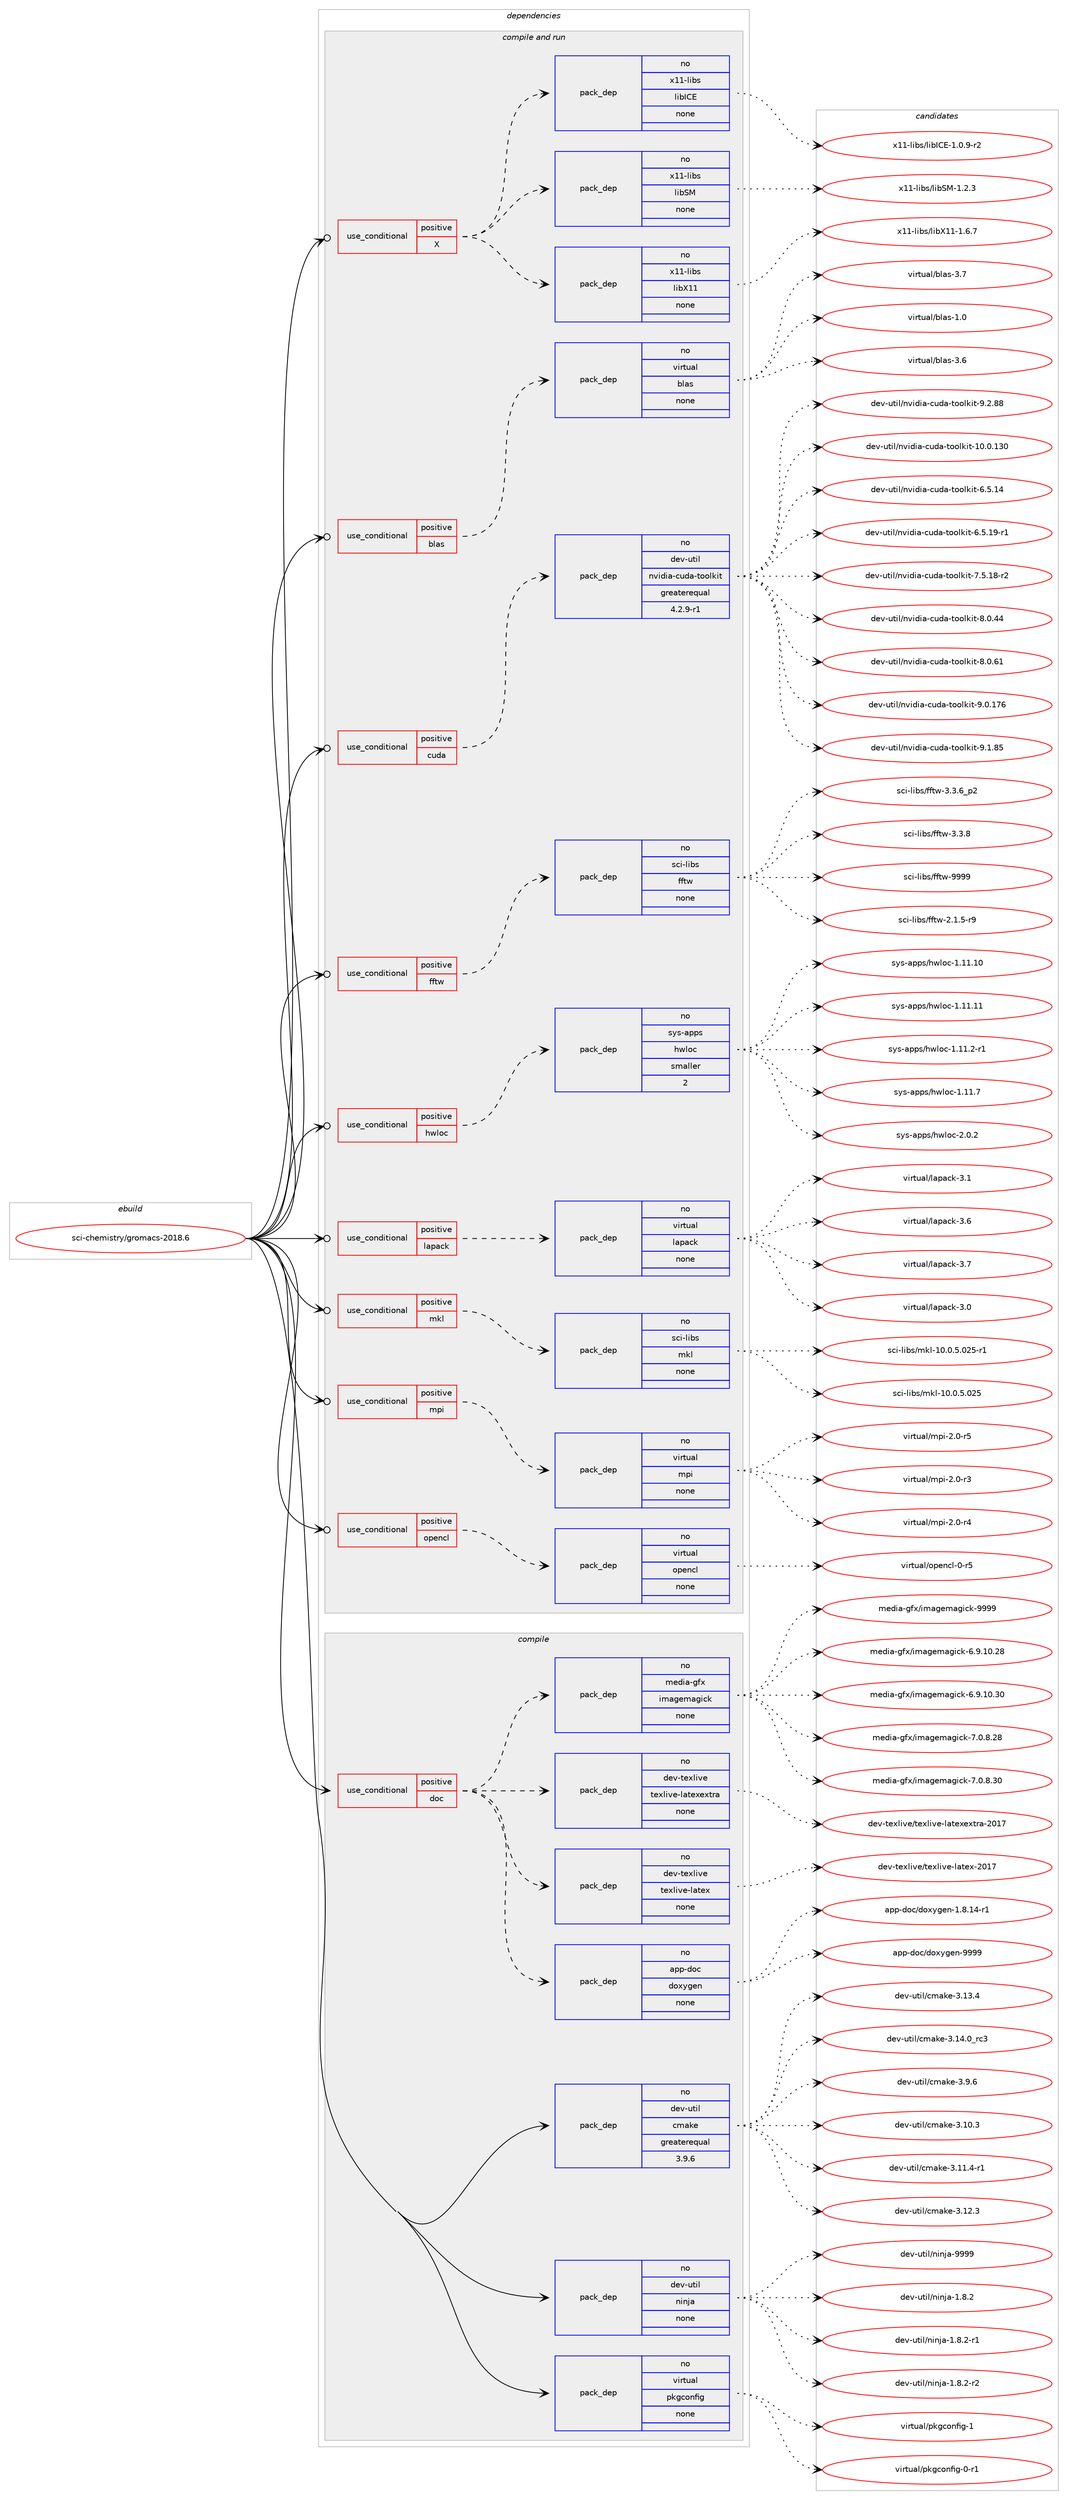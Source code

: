digraph prolog {

# *************
# Graph options
# *************

newrank=true;
concentrate=true;
compound=true;
graph [rankdir=LR,fontname=Helvetica,fontsize=10,ranksep=1.5];#, ranksep=2.5, nodesep=0.2];
edge  [arrowhead=vee];
node  [fontname=Helvetica,fontsize=10];

# **********
# The ebuild
# **********

subgraph cluster_leftcol {
color=gray;
rank=same;
label=<<i>ebuild</i>>;
id [label="sci-chemistry/gromacs-2018.6", color=red, width=4, href="../sci-chemistry/gromacs-2018.6.svg"];
}

# ****************
# The dependencies
# ****************

subgraph cluster_midcol {
color=gray;
label=<<i>dependencies</i>>;
subgraph cluster_compile {
fillcolor="#eeeeee";
style=filled;
label=<<i>compile</i>>;
subgraph cond452374 {
dependency1688003 [label=<<TABLE BORDER="0" CELLBORDER="1" CELLSPACING="0" CELLPADDING="4"><TR><TD ROWSPAN="3" CELLPADDING="10">use_conditional</TD></TR><TR><TD>positive</TD></TR><TR><TD>doc</TD></TR></TABLE>>, shape=none, color=red];
subgraph pack1207986 {
dependency1688004 [label=<<TABLE BORDER="0" CELLBORDER="1" CELLSPACING="0" CELLPADDING="4" WIDTH="220"><TR><TD ROWSPAN="6" CELLPADDING="30">pack_dep</TD></TR><TR><TD WIDTH="110">no</TD></TR><TR><TD>app-doc</TD></TR><TR><TD>doxygen</TD></TR><TR><TD>none</TD></TR><TR><TD></TD></TR></TABLE>>, shape=none, color=blue];
}
dependency1688003:e -> dependency1688004:w [weight=20,style="dashed",arrowhead="vee"];
subgraph pack1207987 {
dependency1688005 [label=<<TABLE BORDER="0" CELLBORDER="1" CELLSPACING="0" CELLPADDING="4" WIDTH="220"><TR><TD ROWSPAN="6" CELLPADDING="30">pack_dep</TD></TR><TR><TD WIDTH="110">no</TD></TR><TR><TD>dev-texlive</TD></TR><TR><TD>texlive-latex</TD></TR><TR><TD>none</TD></TR><TR><TD></TD></TR></TABLE>>, shape=none, color=blue];
}
dependency1688003:e -> dependency1688005:w [weight=20,style="dashed",arrowhead="vee"];
subgraph pack1207988 {
dependency1688006 [label=<<TABLE BORDER="0" CELLBORDER="1" CELLSPACING="0" CELLPADDING="4" WIDTH="220"><TR><TD ROWSPAN="6" CELLPADDING="30">pack_dep</TD></TR><TR><TD WIDTH="110">no</TD></TR><TR><TD>dev-texlive</TD></TR><TR><TD>texlive-latexextra</TD></TR><TR><TD>none</TD></TR><TR><TD></TD></TR></TABLE>>, shape=none, color=blue];
}
dependency1688003:e -> dependency1688006:w [weight=20,style="dashed",arrowhead="vee"];
subgraph pack1207989 {
dependency1688007 [label=<<TABLE BORDER="0" CELLBORDER="1" CELLSPACING="0" CELLPADDING="4" WIDTH="220"><TR><TD ROWSPAN="6" CELLPADDING="30">pack_dep</TD></TR><TR><TD WIDTH="110">no</TD></TR><TR><TD>media-gfx</TD></TR><TR><TD>imagemagick</TD></TR><TR><TD>none</TD></TR><TR><TD></TD></TR></TABLE>>, shape=none, color=blue];
}
dependency1688003:e -> dependency1688007:w [weight=20,style="dashed",arrowhead="vee"];
}
id:e -> dependency1688003:w [weight=20,style="solid",arrowhead="vee"];
subgraph pack1207990 {
dependency1688008 [label=<<TABLE BORDER="0" CELLBORDER="1" CELLSPACING="0" CELLPADDING="4" WIDTH="220"><TR><TD ROWSPAN="6" CELLPADDING="30">pack_dep</TD></TR><TR><TD WIDTH="110">no</TD></TR><TR><TD>dev-util</TD></TR><TR><TD>cmake</TD></TR><TR><TD>greaterequal</TD></TR><TR><TD>3.9.6</TD></TR></TABLE>>, shape=none, color=blue];
}
id:e -> dependency1688008:w [weight=20,style="solid",arrowhead="vee"];
subgraph pack1207991 {
dependency1688009 [label=<<TABLE BORDER="0" CELLBORDER="1" CELLSPACING="0" CELLPADDING="4" WIDTH="220"><TR><TD ROWSPAN="6" CELLPADDING="30">pack_dep</TD></TR><TR><TD WIDTH="110">no</TD></TR><TR><TD>dev-util</TD></TR><TR><TD>ninja</TD></TR><TR><TD>none</TD></TR><TR><TD></TD></TR></TABLE>>, shape=none, color=blue];
}
id:e -> dependency1688009:w [weight=20,style="solid",arrowhead="vee"];
subgraph pack1207992 {
dependency1688010 [label=<<TABLE BORDER="0" CELLBORDER="1" CELLSPACING="0" CELLPADDING="4" WIDTH="220"><TR><TD ROWSPAN="6" CELLPADDING="30">pack_dep</TD></TR><TR><TD WIDTH="110">no</TD></TR><TR><TD>virtual</TD></TR><TR><TD>pkgconfig</TD></TR><TR><TD>none</TD></TR><TR><TD></TD></TR></TABLE>>, shape=none, color=blue];
}
id:e -> dependency1688010:w [weight=20,style="solid",arrowhead="vee"];
}
subgraph cluster_compileandrun {
fillcolor="#eeeeee";
style=filled;
label=<<i>compile and run</i>>;
subgraph cond452375 {
dependency1688011 [label=<<TABLE BORDER="0" CELLBORDER="1" CELLSPACING="0" CELLPADDING="4"><TR><TD ROWSPAN="3" CELLPADDING="10">use_conditional</TD></TR><TR><TD>positive</TD></TR><TR><TD>X</TD></TR></TABLE>>, shape=none, color=red];
subgraph pack1207993 {
dependency1688012 [label=<<TABLE BORDER="0" CELLBORDER="1" CELLSPACING="0" CELLPADDING="4" WIDTH="220"><TR><TD ROWSPAN="6" CELLPADDING="30">pack_dep</TD></TR><TR><TD WIDTH="110">no</TD></TR><TR><TD>x11-libs</TD></TR><TR><TD>libX11</TD></TR><TR><TD>none</TD></TR><TR><TD></TD></TR></TABLE>>, shape=none, color=blue];
}
dependency1688011:e -> dependency1688012:w [weight=20,style="dashed",arrowhead="vee"];
subgraph pack1207994 {
dependency1688013 [label=<<TABLE BORDER="0" CELLBORDER="1" CELLSPACING="0" CELLPADDING="4" WIDTH="220"><TR><TD ROWSPAN="6" CELLPADDING="30">pack_dep</TD></TR><TR><TD WIDTH="110">no</TD></TR><TR><TD>x11-libs</TD></TR><TR><TD>libSM</TD></TR><TR><TD>none</TD></TR><TR><TD></TD></TR></TABLE>>, shape=none, color=blue];
}
dependency1688011:e -> dependency1688013:w [weight=20,style="dashed",arrowhead="vee"];
subgraph pack1207995 {
dependency1688014 [label=<<TABLE BORDER="0" CELLBORDER="1" CELLSPACING="0" CELLPADDING="4" WIDTH="220"><TR><TD ROWSPAN="6" CELLPADDING="30">pack_dep</TD></TR><TR><TD WIDTH="110">no</TD></TR><TR><TD>x11-libs</TD></TR><TR><TD>libICE</TD></TR><TR><TD>none</TD></TR><TR><TD></TD></TR></TABLE>>, shape=none, color=blue];
}
dependency1688011:e -> dependency1688014:w [weight=20,style="dashed",arrowhead="vee"];
}
id:e -> dependency1688011:w [weight=20,style="solid",arrowhead="odotvee"];
subgraph cond452376 {
dependency1688015 [label=<<TABLE BORDER="0" CELLBORDER="1" CELLSPACING="0" CELLPADDING="4"><TR><TD ROWSPAN="3" CELLPADDING="10">use_conditional</TD></TR><TR><TD>positive</TD></TR><TR><TD>blas</TD></TR></TABLE>>, shape=none, color=red];
subgraph pack1207996 {
dependency1688016 [label=<<TABLE BORDER="0" CELLBORDER="1" CELLSPACING="0" CELLPADDING="4" WIDTH="220"><TR><TD ROWSPAN="6" CELLPADDING="30">pack_dep</TD></TR><TR><TD WIDTH="110">no</TD></TR><TR><TD>virtual</TD></TR><TR><TD>blas</TD></TR><TR><TD>none</TD></TR><TR><TD></TD></TR></TABLE>>, shape=none, color=blue];
}
dependency1688015:e -> dependency1688016:w [weight=20,style="dashed",arrowhead="vee"];
}
id:e -> dependency1688015:w [weight=20,style="solid",arrowhead="odotvee"];
subgraph cond452377 {
dependency1688017 [label=<<TABLE BORDER="0" CELLBORDER="1" CELLSPACING="0" CELLPADDING="4"><TR><TD ROWSPAN="3" CELLPADDING="10">use_conditional</TD></TR><TR><TD>positive</TD></TR><TR><TD>cuda</TD></TR></TABLE>>, shape=none, color=red];
subgraph pack1207997 {
dependency1688018 [label=<<TABLE BORDER="0" CELLBORDER="1" CELLSPACING="0" CELLPADDING="4" WIDTH="220"><TR><TD ROWSPAN="6" CELLPADDING="30">pack_dep</TD></TR><TR><TD WIDTH="110">no</TD></TR><TR><TD>dev-util</TD></TR><TR><TD>nvidia-cuda-toolkit</TD></TR><TR><TD>greaterequal</TD></TR><TR><TD>4.2.9-r1</TD></TR></TABLE>>, shape=none, color=blue];
}
dependency1688017:e -> dependency1688018:w [weight=20,style="dashed",arrowhead="vee"];
}
id:e -> dependency1688017:w [weight=20,style="solid",arrowhead="odotvee"];
subgraph cond452378 {
dependency1688019 [label=<<TABLE BORDER="0" CELLBORDER="1" CELLSPACING="0" CELLPADDING="4"><TR><TD ROWSPAN="3" CELLPADDING="10">use_conditional</TD></TR><TR><TD>positive</TD></TR><TR><TD>fftw</TD></TR></TABLE>>, shape=none, color=red];
subgraph pack1207998 {
dependency1688020 [label=<<TABLE BORDER="0" CELLBORDER="1" CELLSPACING="0" CELLPADDING="4" WIDTH="220"><TR><TD ROWSPAN="6" CELLPADDING="30">pack_dep</TD></TR><TR><TD WIDTH="110">no</TD></TR><TR><TD>sci-libs</TD></TR><TR><TD>fftw</TD></TR><TR><TD>none</TD></TR><TR><TD></TD></TR></TABLE>>, shape=none, color=blue];
}
dependency1688019:e -> dependency1688020:w [weight=20,style="dashed",arrowhead="vee"];
}
id:e -> dependency1688019:w [weight=20,style="solid",arrowhead="odotvee"];
subgraph cond452379 {
dependency1688021 [label=<<TABLE BORDER="0" CELLBORDER="1" CELLSPACING="0" CELLPADDING="4"><TR><TD ROWSPAN="3" CELLPADDING="10">use_conditional</TD></TR><TR><TD>positive</TD></TR><TR><TD>hwloc</TD></TR></TABLE>>, shape=none, color=red];
subgraph pack1207999 {
dependency1688022 [label=<<TABLE BORDER="0" CELLBORDER="1" CELLSPACING="0" CELLPADDING="4" WIDTH="220"><TR><TD ROWSPAN="6" CELLPADDING="30">pack_dep</TD></TR><TR><TD WIDTH="110">no</TD></TR><TR><TD>sys-apps</TD></TR><TR><TD>hwloc</TD></TR><TR><TD>smaller</TD></TR><TR><TD>2</TD></TR></TABLE>>, shape=none, color=blue];
}
dependency1688021:e -> dependency1688022:w [weight=20,style="dashed",arrowhead="vee"];
}
id:e -> dependency1688021:w [weight=20,style="solid",arrowhead="odotvee"];
subgraph cond452380 {
dependency1688023 [label=<<TABLE BORDER="0" CELLBORDER="1" CELLSPACING="0" CELLPADDING="4"><TR><TD ROWSPAN="3" CELLPADDING="10">use_conditional</TD></TR><TR><TD>positive</TD></TR><TR><TD>lapack</TD></TR></TABLE>>, shape=none, color=red];
subgraph pack1208000 {
dependency1688024 [label=<<TABLE BORDER="0" CELLBORDER="1" CELLSPACING="0" CELLPADDING="4" WIDTH="220"><TR><TD ROWSPAN="6" CELLPADDING="30">pack_dep</TD></TR><TR><TD WIDTH="110">no</TD></TR><TR><TD>virtual</TD></TR><TR><TD>lapack</TD></TR><TR><TD>none</TD></TR><TR><TD></TD></TR></TABLE>>, shape=none, color=blue];
}
dependency1688023:e -> dependency1688024:w [weight=20,style="dashed",arrowhead="vee"];
}
id:e -> dependency1688023:w [weight=20,style="solid",arrowhead="odotvee"];
subgraph cond452381 {
dependency1688025 [label=<<TABLE BORDER="0" CELLBORDER="1" CELLSPACING="0" CELLPADDING="4"><TR><TD ROWSPAN="3" CELLPADDING="10">use_conditional</TD></TR><TR><TD>positive</TD></TR><TR><TD>mkl</TD></TR></TABLE>>, shape=none, color=red];
subgraph pack1208001 {
dependency1688026 [label=<<TABLE BORDER="0" CELLBORDER="1" CELLSPACING="0" CELLPADDING="4" WIDTH="220"><TR><TD ROWSPAN="6" CELLPADDING="30">pack_dep</TD></TR><TR><TD WIDTH="110">no</TD></TR><TR><TD>sci-libs</TD></TR><TR><TD>mkl</TD></TR><TR><TD>none</TD></TR><TR><TD></TD></TR></TABLE>>, shape=none, color=blue];
}
dependency1688025:e -> dependency1688026:w [weight=20,style="dashed",arrowhead="vee"];
}
id:e -> dependency1688025:w [weight=20,style="solid",arrowhead="odotvee"];
subgraph cond452382 {
dependency1688027 [label=<<TABLE BORDER="0" CELLBORDER="1" CELLSPACING="0" CELLPADDING="4"><TR><TD ROWSPAN="3" CELLPADDING="10">use_conditional</TD></TR><TR><TD>positive</TD></TR><TR><TD>mpi</TD></TR></TABLE>>, shape=none, color=red];
subgraph pack1208002 {
dependency1688028 [label=<<TABLE BORDER="0" CELLBORDER="1" CELLSPACING="0" CELLPADDING="4" WIDTH="220"><TR><TD ROWSPAN="6" CELLPADDING="30">pack_dep</TD></TR><TR><TD WIDTH="110">no</TD></TR><TR><TD>virtual</TD></TR><TR><TD>mpi</TD></TR><TR><TD>none</TD></TR><TR><TD></TD></TR></TABLE>>, shape=none, color=blue];
}
dependency1688027:e -> dependency1688028:w [weight=20,style="dashed",arrowhead="vee"];
}
id:e -> dependency1688027:w [weight=20,style="solid",arrowhead="odotvee"];
subgraph cond452383 {
dependency1688029 [label=<<TABLE BORDER="0" CELLBORDER="1" CELLSPACING="0" CELLPADDING="4"><TR><TD ROWSPAN="3" CELLPADDING="10">use_conditional</TD></TR><TR><TD>positive</TD></TR><TR><TD>opencl</TD></TR></TABLE>>, shape=none, color=red];
subgraph pack1208003 {
dependency1688030 [label=<<TABLE BORDER="0" CELLBORDER="1" CELLSPACING="0" CELLPADDING="4" WIDTH="220"><TR><TD ROWSPAN="6" CELLPADDING="30">pack_dep</TD></TR><TR><TD WIDTH="110">no</TD></TR><TR><TD>virtual</TD></TR><TR><TD>opencl</TD></TR><TR><TD>none</TD></TR><TR><TD></TD></TR></TABLE>>, shape=none, color=blue];
}
dependency1688029:e -> dependency1688030:w [weight=20,style="dashed",arrowhead="vee"];
}
id:e -> dependency1688029:w [weight=20,style="solid",arrowhead="odotvee"];
}
subgraph cluster_run {
fillcolor="#eeeeee";
style=filled;
label=<<i>run</i>>;
}
}

# **************
# The candidates
# **************

subgraph cluster_choices {
rank=same;
color=gray;
label=<<i>candidates</i>>;

subgraph choice1207986 {
color=black;
nodesep=1;
choice97112112451001119947100111120121103101110454946564649524511449 [label="app-doc/doxygen-1.8.14-r1", color=red, width=4,href="../app-doc/doxygen-1.8.14-r1.svg"];
choice971121124510011199471001111201211031011104557575757 [label="app-doc/doxygen-9999", color=red, width=4,href="../app-doc/doxygen-9999.svg"];
dependency1688004:e -> choice97112112451001119947100111120121103101110454946564649524511449:w [style=dotted,weight="100"];
dependency1688004:e -> choice971121124510011199471001111201211031011104557575757:w [style=dotted,weight="100"];
}
subgraph choice1207987 {
color=black;
nodesep=1;
choice100101118451161011201081051181014711610112010810511810145108971161011204550484955 [label="dev-texlive/texlive-latex-2017", color=red, width=4,href="../dev-texlive/texlive-latex-2017.svg"];
dependency1688005:e -> choice100101118451161011201081051181014711610112010810511810145108971161011204550484955:w [style=dotted,weight="100"];
}
subgraph choice1207988 {
color=black;
nodesep=1;
choice10010111845116101120108105118101471161011201081051181014510897116101120101120116114974550484955 [label="dev-texlive/texlive-latexextra-2017", color=red, width=4,href="../dev-texlive/texlive-latexextra-2017.svg"];
dependency1688006:e -> choice10010111845116101120108105118101471161011201081051181014510897116101120101120116114974550484955:w [style=dotted,weight="100"];
}
subgraph choice1207989 {
color=black;
nodesep=1;
choice10910110010597451031021204710510997103101109971031059910745544657464948465056 [label="media-gfx/imagemagick-6.9.10.28", color=red, width=4,href="../media-gfx/imagemagick-6.9.10.28.svg"];
choice10910110010597451031021204710510997103101109971031059910745544657464948465148 [label="media-gfx/imagemagick-6.9.10.30", color=red, width=4,href="../media-gfx/imagemagick-6.9.10.30.svg"];
choice109101100105974510310212047105109971031011099710310599107455546484656465056 [label="media-gfx/imagemagick-7.0.8.28", color=red, width=4,href="../media-gfx/imagemagick-7.0.8.28.svg"];
choice109101100105974510310212047105109971031011099710310599107455546484656465148 [label="media-gfx/imagemagick-7.0.8.30", color=red, width=4,href="../media-gfx/imagemagick-7.0.8.30.svg"];
choice1091011001059745103102120471051099710310110997103105991074557575757 [label="media-gfx/imagemagick-9999", color=red, width=4,href="../media-gfx/imagemagick-9999.svg"];
dependency1688007:e -> choice10910110010597451031021204710510997103101109971031059910745544657464948465056:w [style=dotted,weight="100"];
dependency1688007:e -> choice10910110010597451031021204710510997103101109971031059910745544657464948465148:w [style=dotted,weight="100"];
dependency1688007:e -> choice109101100105974510310212047105109971031011099710310599107455546484656465056:w [style=dotted,weight="100"];
dependency1688007:e -> choice109101100105974510310212047105109971031011099710310599107455546484656465148:w [style=dotted,weight="100"];
dependency1688007:e -> choice1091011001059745103102120471051099710310110997103105991074557575757:w [style=dotted,weight="100"];
}
subgraph choice1207990 {
color=black;
nodesep=1;
choice1001011184511711610510847991099710710145514649484651 [label="dev-util/cmake-3.10.3", color=red, width=4,href="../dev-util/cmake-3.10.3.svg"];
choice10010111845117116105108479910997107101455146494946524511449 [label="dev-util/cmake-3.11.4-r1", color=red, width=4,href="../dev-util/cmake-3.11.4-r1.svg"];
choice1001011184511711610510847991099710710145514649504651 [label="dev-util/cmake-3.12.3", color=red, width=4,href="../dev-util/cmake-3.12.3.svg"];
choice1001011184511711610510847991099710710145514649514652 [label="dev-util/cmake-3.13.4", color=red, width=4,href="../dev-util/cmake-3.13.4.svg"];
choice1001011184511711610510847991099710710145514649524648951149951 [label="dev-util/cmake-3.14.0_rc3", color=red, width=4,href="../dev-util/cmake-3.14.0_rc3.svg"];
choice10010111845117116105108479910997107101455146574654 [label="dev-util/cmake-3.9.6", color=red, width=4,href="../dev-util/cmake-3.9.6.svg"];
dependency1688008:e -> choice1001011184511711610510847991099710710145514649484651:w [style=dotted,weight="100"];
dependency1688008:e -> choice10010111845117116105108479910997107101455146494946524511449:w [style=dotted,weight="100"];
dependency1688008:e -> choice1001011184511711610510847991099710710145514649504651:w [style=dotted,weight="100"];
dependency1688008:e -> choice1001011184511711610510847991099710710145514649514652:w [style=dotted,weight="100"];
dependency1688008:e -> choice1001011184511711610510847991099710710145514649524648951149951:w [style=dotted,weight="100"];
dependency1688008:e -> choice10010111845117116105108479910997107101455146574654:w [style=dotted,weight="100"];
}
subgraph choice1207991 {
color=black;
nodesep=1;
choice100101118451171161051084711010511010697454946564650 [label="dev-util/ninja-1.8.2", color=red, width=4,href="../dev-util/ninja-1.8.2.svg"];
choice1001011184511711610510847110105110106974549465646504511449 [label="dev-util/ninja-1.8.2-r1", color=red, width=4,href="../dev-util/ninja-1.8.2-r1.svg"];
choice1001011184511711610510847110105110106974549465646504511450 [label="dev-util/ninja-1.8.2-r2", color=red, width=4,href="../dev-util/ninja-1.8.2-r2.svg"];
choice1001011184511711610510847110105110106974557575757 [label="dev-util/ninja-9999", color=red, width=4,href="../dev-util/ninja-9999.svg"];
dependency1688009:e -> choice100101118451171161051084711010511010697454946564650:w [style=dotted,weight="100"];
dependency1688009:e -> choice1001011184511711610510847110105110106974549465646504511449:w [style=dotted,weight="100"];
dependency1688009:e -> choice1001011184511711610510847110105110106974549465646504511450:w [style=dotted,weight="100"];
dependency1688009:e -> choice1001011184511711610510847110105110106974557575757:w [style=dotted,weight="100"];
}
subgraph choice1207992 {
color=black;
nodesep=1;
choice11810511411611797108471121071039911111010210510345484511449 [label="virtual/pkgconfig-0-r1", color=red, width=4,href="../virtual/pkgconfig-0-r1.svg"];
choice1181051141161179710847112107103991111101021051034549 [label="virtual/pkgconfig-1", color=red, width=4,href="../virtual/pkgconfig-1.svg"];
dependency1688010:e -> choice11810511411611797108471121071039911111010210510345484511449:w [style=dotted,weight="100"];
dependency1688010:e -> choice1181051141161179710847112107103991111101021051034549:w [style=dotted,weight="100"];
}
subgraph choice1207993 {
color=black;
nodesep=1;
choice120494945108105981154710810598884949454946544655 [label="x11-libs/libX11-1.6.7", color=red, width=4,href="../x11-libs/libX11-1.6.7.svg"];
dependency1688012:e -> choice120494945108105981154710810598884949454946544655:w [style=dotted,weight="100"];
}
subgraph choice1207994 {
color=black;
nodesep=1;
choice1204949451081059811547108105988377454946504651 [label="x11-libs/libSM-1.2.3", color=red, width=4,href="../x11-libs/libSM-1.2.3.svg"];
dependency1688013:e -> choice1204949451081059811547108105988377454946504651:w [style=dotted,weight="100"];
}
subgraph choice1207995 {
color=black;
nodesep=1;
choice1204949451081059811547108105987367694549464846574511450 [label="x11-libs/libICE-1.0.9-r2", color=red, width=4,href="../x11-libs/libICE-1.0.9-r2.svg"];
dependency1688014:e -> choice1204949451081059811547108105987367694549464846574511450:w [style=dotted,weight="100"];
}
subgraph choice1207996 {
color=black;
nodesep=1;
choice1181051141161179710847981089711545494648 [label="virtual/blas-1.0", color=red, width=4,href="../virtual/blas-1.0.svg"];
choice1181051141161179710847981089711545514654 [label="virtual/blas-3.6", color=red, width=4,href="../virtual/blas-3.6.svg"];
choice1181051141161179710847981089711545514655 [label="virtual/blas-3.7", color=red, width=4,href="../virtual/blas-3.7.svg"];
dependency1688016:e -> choice1181051141161179710847981089711545494648:w [style=dotted,weight="100"];
dependency1688016:e -> choice1181051141161179710847981089711545514654:w [style=dotted,weight="100"];
dependency1688016:e -> choice1181051141161179710847981089711545514655:w [style=dotted,weight="100"];
}
subgraph choice1207997 {
color=black;
nodesep=1;
choice10010111845117116105108471101181051001059745991171009745116111111108107105116454948464846495148 [label="dev-util/nvidia-cuda-toolkit-10.0.130", color=red, width=4,href="../dev-util/nvidia-cuda-toolkit-10.0.130.svg"];
choice1001011184511711610510847110118105100105974599117100974511611111110810710511645544653464952 [label="dev-util/nvidia-cuda-toolkit-6.5.14", color=red, width=4,href="../dev-util/nvidia-cuda-toolkit-6.5.14.svg"];
choice10010111845117116105108471101181051001059745991171009745116111111108107105116455446534649574511449 [label="dev-util/nvidia-cuda-toolkit-6.5.19-r1", color=red, width=4,href="../dev-util/nvidia-cuda-toolkit-6.5.19-r1.svg"];
choice10010111845117116105108471101181051001059745991171009745116111111108107105116455546534649564511450 [label="dev-util/nvidia-cuda-toolkit-7.5.18-r2", color=red, width=4,href="../dev-util/nvidia-cuda-toolkit-7.5.18-r2.svg"];
choice1001011184511711610510847110118105100105974599117100974511611111110810710511645564648465252 [label="dev-util/nvidia-cuda-toolkit-8.0.44", color=red, width=4,href="../dev-util/nvidia-cuda-toolkit-8.0.44.svg"];
choice1001011184511711610510847110118105100105974599117100974511611111110810710511645564648465449 [label="dev-util/nvidia-cuda-toolkit-8.0.61", color=red, width=4,href="../dev-util/nvidia-cuda-toolkit-8.0.61.svg"];
choice100101118451171161051084711011810510010597459911710097451161111111081071051164557464846495554 [label="dev-util/nvidia-cuda-toolkit-9.0.176", color=red, width=4,href="../dev-util/nvidia-cuda-toolkit-9.0.176.svg"];
choice1001011184511711610510847110118105100105974599117100974511611111110810710511645574649465653 [label="dev-util/nvidia-cuda-toolkit-9.1.85", color=red, width=4,href="../dev-util/nvidia-cuda-toolkit-9.1.85.svg"];
choice1001011184511711610510847110118105100105974599117100974511611111110810710511645574650465656 [label="dev-util/nvidia-cuda-toolkit-9.2.88", color=red, width=4,href="../dev-util/nvidia-cuda-toolkit-9.2.88.svg"];
dependency1688018:e -> choice10010111845117116105108471101181051001059745991171009745116111111108107105116454948464846495148:w [style=dotted,weight="100"];
dependency1688018:e -> choice1001011184511711610510847110118105100105974599117100974511611111110810710511645544653464952:w [style=dotted,weight="100"];
dependency1688018:e -> choice10010111845117116105108471101181051001059745991171009745116111111108107105116455446534649574511449:w [style=dotted,weight="100"];
dependency1688018:e -> choice10010111845117116105108471101181051001059745991171009745116111111108107105116455546534649564511450:w [style=dotted,weight="100"];
dependency1688018:e -> choice1001011184511711610510847110118105100105974599117100974511611111110810710511645564648465252:w [style=dotted,weight="100"];
dependency1688018:e -> choice1001011184511711610510847110118105100105974599117100974511611111110810710511645564648465449:w [style=dotted,weight="100"];
dependency1688018:e -> choice100101118451171161051084711011810510010597459911710097451161111111081071051164557464846495554:w [style=dotted,weight="100"];
dependency1688018:e -> choice1001011184511711610510847110118105100105974599117100974511611111110810710511645574649465653:w [style=dotted,weight="100"];
dependency1688018:e -> choice1001011184511711610510847110118105100105974599117100974511611111110810710511645574650465656:w [style=dotted,weight="100"];
}
subgraph choice1207998 {
color=black;
nodesep=1;
choice115991054510810598115471021021161194550464946534511457 [label="sci-libs/fftw-2.1.5-r9", color=red, width=4,href="../sci-libs/fftw-2.1.5-r9.svg"];
choice115991054510810598115471021021161194551465146549511250 [label="sci-libs/fftw-3.3.6_p2", color=red, width=4,href="../sci-libs/fftw-3.3.6_p2.svg"];
choice11599105451081059811547102102116119455146514656 [label="sci-libs/fftw-3.3.8", color=red, width=4,href="../sci-libs/fftw-3.3.8.svg"];
choice115991054510810598115471021021161194557575757 [label="sci-libs/fftw-9999", color=red, width=4,href="../sci-libs/fftw-9999.svg"];
dependency1688020:e -> choice115991054510810598115471021021161194550464946534511457:w [style=dotted,weight="100"];
dependency1688020:e -> choice115991054510810598115471021021161194551465146549511250:w [style=dotted,weight="100"];
dependency1688020:e -> choice11599105451081059811547102102116119455146514656:w [style=dotted,weight="100"];
dependency1688020:e -> choice115991054510810598115471021021161194557575757:w [style=dotted,weight="100"];
}
subgraph choice1207999 {
color=black;
nodesep=1;
choice115121115459711211211547104119108111994549464949464948 [label="sys-apps/hwloc-1.11.10", color=red, width=4,href="../sys-apps/hwloc-1.11.10.svg"];
choice115121115459711211211547104119108111994549464949464949 [label="sys-apps/hwloc-1.11.11", color=red, width=4,href="../sys-apps/hwloc-1.11.11.svg"];
choice11512111545971121121154710411910811199454946494946504511449 [label="sys-apps/hwloc-1.11.2-r1", color=red, width=4,href="../sys-apps/hwloc-1.11.2-r1.svg"];
choice1151211154597112112115471041191081119945494649494655 [label="sys-apps/hwloc-1.11.7", color=red, width=4,href="../sys-apps/hwloc-1.11.7.svg"];
choice11512111545971121121154710411910811199455046484650 [label="sys-apps/hwloc-2.0.2", color=red, width=4,href="../sys-apps/hwloc-2.0.2.svg"];
dependency1688022:e -> choice115121115459711211211547104119108111994549464949464948:w [style=dotted,weight="100"];
dependency1688022:e -> choice115121115459711211211547104119108111994549464949464949:w [style=dotted,weight="100"];
dependency1688022:e -> choice11512111545971121121154710411910811199454946494946504511449:w [style=dotted,weight="100"];
dependency1688022:e -> choice1151211154597112112115471041191081119945494649494655:w [style=dotted,weight="100"];
dependency1688022:e -> choice11512111545971121121154710411910811199455046484650:w [style=dotted,weight="100"];
}
subgraph choice1208000 {
color=black;
nodesep=1;
choice118105114116117971084710897112979910745514648 [label="virtual/lapack-3.0", color=red, width=4,href="../virtual/lapack-3.0.svg"];
choice118105114116117971084710897112979910745514649 [label="virtual/lapack-3.1", color=red, width=4,href="../virtual/lapack-3.1.svg"];
choice118105114116117971084710897112979910745514654 [label="virtual/lapack-3.6", color=red, width=4,href="../virtual/lapack-3.6.svg"];
choice118105114116117971084710897112979910745514655 [label="virtual/lapack-3.7", color=red, width=4,href="../virtual/lapack-3.7.svg"];
dependency1688024:e -> choice118105114116117971084710897112979910745514648:w [style=dotted,weight="100"];
dependency1688024:e -> choice118105114116117971084710897112979910745514649:w [style=dotted,weight="100"];
dependency1688024:e -> choice118105114116117971084710897112979910745514654:w [style=dotted,weight="100"];
dependency1688024:e -> choice118105114116117971084710897112979910745514655:w [style=dotted,weight="100"];
}
subgraph choice1208001 {
color=black;
nodesep=1;
choice115991054510810598115471091071084549484648465346485053 [label="sci-libs/mkl-10.0.5.025", color=red, width=4,href="../sci-libs/mkl-10.0.5.025.svg"];
choice1159910545108105981154710910710845494846484653464850534511449 [label="sci-libs/mkl-10.0.5.025-r1", color=red, width=4,href="../sci-libs/mkl-10.0.5.025-r1.svg"];
dependency1688026:e -> choice115991054510810598115471091071084549484648465346485053:w [style=dotted,weight="100"];
dependency1688026:e -> choice1159910545108105981154710910710845494846484653464850534511449:w [style=dotted,weight="100"];
}
subgraph choice1208002 {
color=black;
nodesep=1;
choice1181051141161179710847109112105455046484511451 [label="virtual/mpi-2.0-r3", color=red, width=4,href="../virtual/mpi-2.0-r3.svg"];
choice1181051141161179710847109112105455046484511452 [label="virtual/mpi-2.0-r4", color=red, width=4,href="../virtual/mpi-2.0-r4.svg"];
choice1181051141161179710847109112105455046484511453 [label="virtual/mpi-2.0-r5", color=red, width=4,href="../virtual/mpi-2.0-r5.svg"];
dependency1688028:e -> choice1181051141161179710847109112105455046484511451:w [style=dotted,weight="100"];
dependency1688028:e -> choice1181051141161179710847109112105455046484511452:w [style=dotted,weight="100"];
dependency1688028:e -> choice1181051141161179710847109112105455046484511453:w [style=dotted,weight="100"];
}
subgraph choice1208003 {
color=black;
nodesep=1;
choice11810511411611797108471111121011109910845484511453 [label="virtual/opencl-0-r5", color=red, width=4,href="../virtual/opencl-0-r5.svg"];
dependency1688030:e -> choice11810511411611797108471111121011109910845484511453:w [style=dotted,weight="100"];
}
}

}
